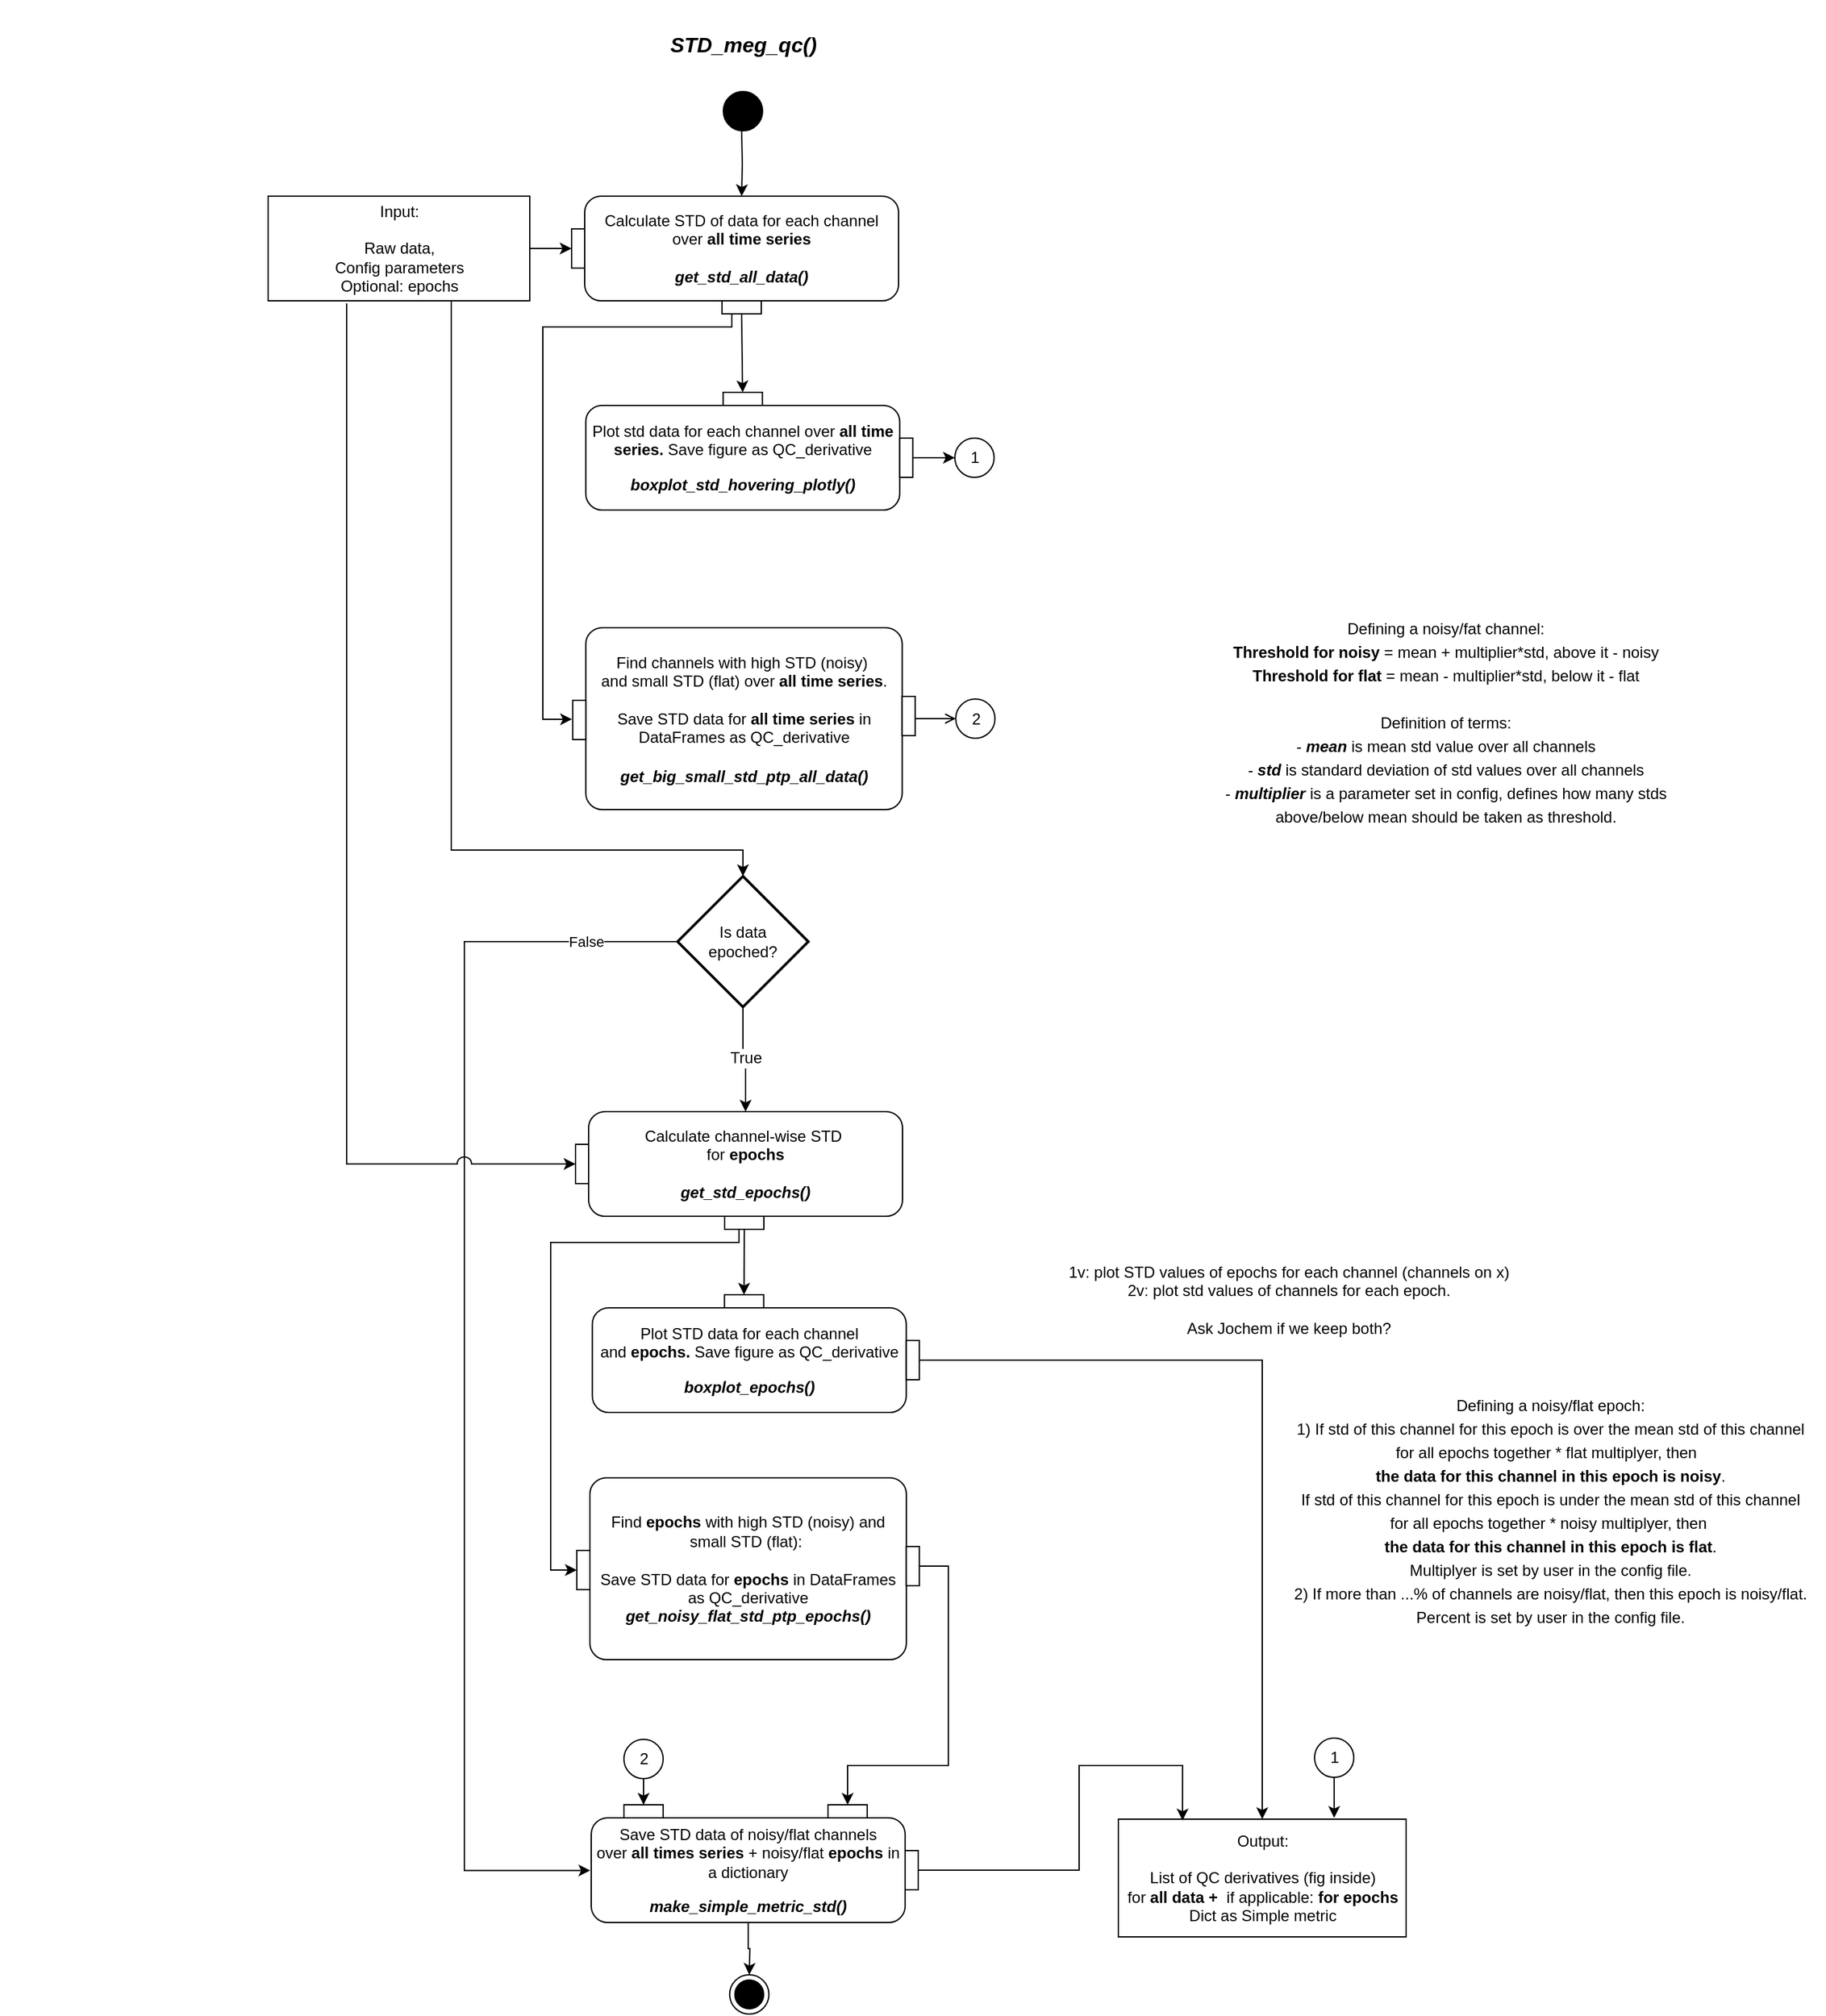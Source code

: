 <mxfile version="21.6.8" type="device">
  <diagram name="Page-1" id="929967ad-93f9-6ef4-fab6-5d389245f69c">
    <mxGraphModel dx="1363" dy="1363" grid="1" gridSize="10" guides="1" tooltips="1" connect="1" arrows="1" fold="1" page="0" pageScale="1.5" pageWidth="1169" pageHeight="826" background="none" math="0" shadow="0">
      <root>
        <mxCell id="0" style=";html=1;" />
        <mxCell id="1" style=";html=1;" parent="0" />
        <mxCell id="1672d66443f91eb5-23" value="&lt;font style=&quot;border-color: var(--border-color); font-size: 16px;&quot;&gt;&lt;i style=&quot;&quot;&gt;STD_meg_qc()&lt;/i&gt;&lt;br&gt;&lt;/font&gt;" style="text;strokeColor=none;fillColor=none;html=1;fontSize=28;fontStyle=1;verticalAlign=middle;align=center;fontFamily=Helvetica;" parent="1" vertex="1">
          <mxGeometry x="198" y="-270" width="1010" height="60" as="geometry" />
        </mxCell>
        <mxCell id="_AQNHTN7oGHshsWPynQ7-32" value="&lt;p style=&quot;line-height: 18px;&quot;&gt;&lt;br&gt;&lt;/p&gt;" style="text;html=1;align=center;verticalAlign=middle;resizable=0;points=[];autosize=1;strokeColor=none;fillColor=none;fontSize=18;fontFamily=Helvetica;" parent="1" vertex="1">
          <mxGeometry x="135" y="470" width="20" height="70" as="geometry" />
        </mxCell>
        <mxCell id="aMBQikMxI9hOsdB5_Ojq-27" value="False" style="edgeStyle=orthogonalEdgeStyle;rounded=0;orthogonalLoop=1;jettySize=auto;html=1;strokeColor=default;jumpStyle=arc;entryX=-0.003;entryY=0.503;entryDx=0;entryDy=0;entryPerimeter=0;exitX=0;exitY=0.5;exitDx=0;exitDy=0;exitPerimeter=0;" parent="1" source="7kQUwR05Db2AxijS4nxS-29" target="ryDxuC_csgY444cvxS1o-5" edge="1">
          <mxGeometry x="-0.857" relative="1" as="geometry">
            <mxPoint x="590" y="1260" as="targetPoint" />
            <Array as="points">
              <mxPoint x="490" y="450" />
              <mxPoint x="490" y="1160" />
            </Array>
            <mxPoint x="-1" as="offset" />
          </mxGeometry>
        </mxCell>
        <mxCell id="46vzF8AWeMYmQVMypL44-9" value="" style="edgeStyle=orthogonalEdgeStyle;rounded=0;orthogonalLoop=1;jettySize=auto;html=1;fontSize=12;" parent="1" source="7kQUwR05Db2AxijS4nxS-29" target="aMBQikMxI9hOsdB5_Ojq-44" edge="1">
          <mxGeometry relative="1" as="geometry" />
        </mxCell>
        <mxCell id="46vzF8AWeMYmQVMypL44-10" value="True" style="edgeLabel;html=1;align=center;verticalAlign=middle;resizable=0;points=[];fontSize=12;" parent="46vzF8AWeMYmQVMypL44-9" vertex="1" connectable="0">
          <mxGeometry x="0.008" y="1" relative="1" as="geometry">
            <mxPoint as="offset" />
          </mxGeometry>
        </mxCell>
        <mxCell id="7kQUwR05Db2AxijS4nxS-29" value="Is data&lt;br&gt;epoched?" style="strokeWidth=2;html=1;shape=mxgraph.flowchart.decision;whiteSpace=wrap;fontFamily=Helvetica;" parent="1" vertex="1">
          <mxGeometry x="653" y="400" width="100" height="100" as="geometry" />
        </mxCell>
        <mxCell id="aMBQikMxI9hOsdB5_Ojq-9" value="" style="edgeStyle=orthogonalEdgeStyle;rounded=0;orthogonalLoop=1;jettySize=auto;html=1;" parent="1" target="aMBQikMxI9hOsdB5_Ojq-4" edge="1">
          <mxGeometry relative="1" as="geometry">
            <mxPoint x="702" y="-170" as="sourcePoint" />
          </mxGeometry>
        </mxCell>
        <mxCell id="aMBQikMxI9hOsdB5_Ojq-7" value="" style="edgeStyle=orthogonalEdgeStyle;rounded=0;orthogonalLoop=1;jettySize=auto;html=1;" parent="1" source="aMBQikMxI9hOsdB5_Ojq-2" target="aMBQikMxI9hOsdB5_Ojq-6" edge="1">
          <mxGeometry relative="1" as="geometry" />
        </mxCell>
        <mxCell id="aMBQikMxI9hOsdB5_Ojq-47" style="edgeStyle=orthogonalEdgeStyle;rounded=0;orthogonalLoop=1;jettySize=auto;html=1;entryX=0;entryY=0.5;entryDx=0;entryDy=0;jumpStyle=arc;jumpSize=11;exitX=0.3;exitY=1.025;exitDx=0;exitDy=0;exitPerimeter=0;" parent="1" source="aMBQikMxI9hOsdB5_Ojq-2" target="aMBQikMxI9hOsdB5_Ojq-45" edge="1">
          <mxGeometry relative="1" as="geometry">
            <mxPoint x="480" y="580" as="targetPoint" />
            <Array as="points">
              <mxPoint x="400" y="620" />
            </Array>
          </mxGeometry>
        </mxCell>
        <mxCell id="1AtDzPKfntDqfuypfexZ-1" style="edgeStyle=orthogonalEdgeStyle;rounded=0;orthogonalLoop=1;jettySize=auto;html=1;exitX=0.75;exitY=1;exitDx=0;exitDy=0;entryX=0.5;entryY=0;entryDx=0;entryDy=0;entryPerimeter=0;" parent="1" source="aMBQikMxI9hOsdB5_Ojq-2" target="7kQUwR05Db2AxijS4nxS-29" edge="1">
          <mxGeometry relative="1" as="geometry">
            <mxPoint x="500" y="170" as="targetPoint" />
            <Array as="points">
              <mxPoint x="480" y="-40" />
              <mxPoint x="480" y="380" />
              <mxPoint x="703" y="380" />
            </Array>
          </mxGeometry>
        </mxCell>
        <mxCell id="aMBQikMxI9hOsdB5_Ojq-2" value="Input:&lt;br&gt;&lt;br&gt;Raw data,&lt;br&gt;Config parameters&lt;br&gt;Optional: epochs" style="html=1;" parent="1" vertex="1">
          <mxGeometry x="340" y="-120" width="200" height="80" as="geometry" />
        </mxCell>
        <mxCell id="aMBQikMxI9hOsdB5_Ojq-3" value="" style="group" parent="1" vertex="1" connectable="0">
          <mxGeometry x="572" y="-120" width="250" height="90" as="geometry" />
        </mxCell>
        <mxCell id="aMBQikMxI9hOsdB5_Ojq-4" value="&lt;div style=&quot;border-color: var(--border-color);&quot;&gt;&lt;div style=&quot;border-color: var(--border-color);&quot;&gt;Calculate STD&amp;nbsp;of data for each channel over&amp;nbsp;&lt;b style=&quot;border-color: var(--border-color);&quot;&gt;all time series&lt;/b&gt;&lt;br style=&quot;border-color: var(--border-color);&quot;&gt;&lt;/div&gt;&lt;div style=&quot;border-color: var(--border-color);&quot;&gt;&lt;b style=&quot;border-color: var(--border-color);&quot;&gt;&lt;br style=&quot;border-color: var(--border-color);&quot;&gt;&lt;/b&gt;&lt;/div&gt;&lt;div style=&quot;border-color: var(--border-color);&quot;&gt;&lt;b style=&quot;border-color: var(--border-color);&quot;&gt;&lt;i style=&quot;border-color: var(--border-color);&quot;&gt;get_std_all_data()&lt;/i&gt;&lt;/b&gt;&lt;/div&gt;&lt;/div&gt;" style="html=1;align=center;verticalAlign=middle;rounded=1;absoluteArcSize=1;arcSize=25;dashed=0;fontFamily=Helvetica;fontSize=12;whiteSpace=wrap;container=0;noLabel=0;imageAlign=center;" parent="aMBQikMxI9hOsdB5_Ojq-3" vertex="1">
          <mxGeometry x="10" width="240" height="80" as="geometry" />
        </mxCell>
        <mxCell id="aMBQikMxI9hOsdB5_Ojq-5" value="pinOut 2" style="fontStyle=0;labelPosition=center;verticalLabelPosition=bottom;align=center;verticalAlign=top;spacingLeft=2;fontFamily=Helvetica;fontSize=12;resizable=0;container=0;noLabel=1;" parent="aMBQikMxI9hOsdB5_Ojq-3" vertex="1">
          <mxGeometry x="115" y="80" width="30" height="10" as="geometry" />
        </mxCell>
        <mxCell id="aMBQikMxI9hOsdB5_Ojq-6" value="pinIn 2" style="fontStyle=0;labelPosition=left;verticalLabelPosition=middle;align=right;verticalAlign=middle;spacingLeft=2;fontFamily=Helvetica;fontSize=12;flipH=0;resizable=0;container=0;noLabel=1;" parent="aMBQikMxI9hOsdB5_Ojq-3" vertex="1">
          <mxGeometry y="25" width="10" height="30" as="geometry" />
        </mxCell>
        <mxCell id="aMBQikMxI9hOsdB5_Ojq-21" value="" style="group;flipH=1;" parent="1" vertex="1" connectable="0">
          <mxGeometry x="582.84" y="30" width="250" height="90" as="geometry" />
        </mxCell>
        <mxCell id="aMBQikMxI9hOsdB5_Ojq-22" value="&lt;p style=&quot;border-color: var(--border-color);&quot;&gt;Plot std data for each channel over&amp;nbsp;&lt;b style=&quot;border-color: var(--border-color);&quot;&gt;all time series.&amp;nbsp;&lt;/b&gt;Save figure as QC_derivative&lt;/p&gt;&lt;p style=&quot;border-color: var(--border-color);&quot;&gt;&lt;i style=&quot;border-color: var(--border-color);&quot;&gt;&lt;b style=&quot;border-color: var(--border-color);&quot;&gt;boxplot_std_hovering_plotly()&lt;/b&gt;&lt;/i&gt;&lt;br&gt;&lt;/p&gt;" style="html=1;align=center;verticalAlign=middle;rounded=1;absoluteArcSize=1;arcSize=25;dashed=0;fontFamily=Helvetica;fontSize=12;whiteSpace=wrap;container=0;noLabel=0;imageAlign=center;" parent="aMBQikMxI9hOsdB5_Ojq-21" vertex="1">
          <mxGeometry y="10" width="240" height="80" as="geometry" />
        </mxCell>
        <mxCell id="aMBQikMxI9hOsdB5_Ojq-23" value="pinIn 2" style="fontStyle=0;labelPosition=left;verticalLabelPosition=middle;align=right;verticalAlign=middle;spacingLeft=2;fontFamily=Helvetica;fontSize=12;flipH=0;resizable=0;container=0;noLabel=1;" parent="aMBQikMxI9hOsdB5_Ojq-21" vertex="1">
          <mxGeometry x="240" y="35" width="10" height="30" as="geometry" />
        </mxCell>
        <mxCell id="aMBQikMxI9hOsdB5_Ojq-24" value="pinIn 1" style="fontStyle=0;labelPosition=center;verticalLabelPosition=top;align=center;verticalAlign=bottom;spacingLeft=2;fontFamily=Helvetica;fontSize=12;resizable=0;container=0;noLabel=1;" parent="aMBQikMxI9hOsdB5_Ojq-21" vertex="1">
          <mxGeometry x="105" width="30" height="10" as="geometry" />
        </mxCell>
        <mxCell id="aMBQikMxI9hOsdB5_Ojq-43" value="" style="group;flipV=1;whiteSpace=wrap;" parent="1" vertex="1" connectable="0">
          <mxGeometry x="575" y="580" width="278.84" height="109" as="geometry" />
        </mxCell>
        <mxCell id="aMBQikMxI9hOsdB5_Ojq-44" value="&lt;span style=&quot;border-color: var(--border-color); background-color: initial;&quot;&gt;Calculate&lt;/span&gt;&lt;b style=&quot;border-color: var(--border-color); background-color: initial;&quot;&gt;&amp;nbsp;&lt;/b&gt;&lt;span style=&quot;border-color: var(--border-color); background-color: initial;&quot;&gt;channel-wise&lt;/span&gt;&lt;b style=&quot;border-color: var(--border-color); background-color: initial;&quot;&gt;&amp;nbsp;&lt;/b&gt;&lt;span style=&quot;border-color: var(--border-color); background-color: initial;&quot;&gt;STD&amp;nbsp;&lt;/span&gt;&lt;span style=&quot;border-color: var(--border-color); background-color: initial;&quot;&gt;&lt;span style=&quot;font-weight: 400; border-color: var(--border-color); background-color: initial;&quot;&gt;&lt;br&gt;&lt;/span&gt;&lt;span style=&quot;border-color: var(--border-color); background-color: initial;&quot;&gt;for&lt;/span&gt;&lt;b style=&quot;font-weight: bold; border-color: var(--border-color); background-color: initial;&quot;&gt;&amp;nbsp;epochs&lt;br&gt;&lt;br style=&quot;border-color: var(--border-color);&quot;&gt;&lt;i style=&quot;border-color: var(--border-color);&quot;&gt;get_std_epochs()&lt;/i&gt;&lt;/b&gt;&lt;br&gt;&lt;/span&gt;" style="html=1;align=center;verticalAlign=middle;rounded=1;absoluteArcSize=1;arcSize=25;dashed=0;fontFamily=Helvetica;fontSize=12;whiteSpace=wrap;container=0;noLabel=0;imageAlign=center;" parent="aMBQikMxI9hOsdB5_Ojq-43" vertex="1">
          <mxGeometry x="10" width="240" height="80" as="geometry" />
        </mxCell>
        <mxCell id="aMBQikMxI9hOsdB5_Ojq-45" value="pinIn 2" style="fontStyle=0;labelPosition=left;verticalLabelPosition=middle;align=right;verticalAlign=middle;spacingLeft=2;fontFamily=Helvetica;fontSize=12;flipH=0;resizable=0;container=0;noLabel=1;" parent="aMBQikMxI9hOsdB5_Ojq-43" vertex="1">
          <mxGeometry y="25" width="10" height="30" as="geometry" />
        </mxCell>
        <mxCell id="ryDxuC_csgY444cvxS1o-98" style="edgeStyle=orthogonalEdgeStyle;rounded=0;jumpStyle=arc;jumpSize=11;orthogonalLoop=1;jettySize=auto;html=1;entryX=0;entryY=0.5;entryDx=0;entryDy=0;strokeColor=default;endSize=6;exitX=0.25;exitY=1;exitDx=0;exitDy=0;" parent="aMBQikMxI9hOsdB5_Ojq-43" source="ryDxuC_csgY444cvxS1o-49" target="ryDxuC_csgY444cvxS1o-94" edge="1">
          <mxGeometry relative="1" as="geometry">
            <Array as="points">
              <mxPoint x="125" y="90" />
              <mxPoint x="125" y="100" />
              <mxPoint x="-19" y="100" />
              <mxPoint x="-19" y="351" />
            </Array>
          </mxGeometry>
        </mxCell>
        <mxCell id="ryDxuC_csgY444cvxS1o-49" value="pinIn 1" style="fontStyle=0;labelPosition=center;verticalLabelPosition=top;align=center;verticalAlign=bottom;spacingLeft=2;fontFamily=Helvetica;fontSize=12;resizable=0;container=0;noLabel=1;" parent="aMBQikMxI9hOsdB5_Ojq-43" vertex="1">
          <mxGeometry x="114" y="80" width="30" height="10" as="geometry" />
        </mxCell>
        <mxCell id="ryDxuC_csgY444cvxS1o-91" value="" style="group" parent="aMBQikMxI9hOsdB5_Ojq-43" vertex="1" connectable="0">
          <mxGeometry x="11" y="270" width="251.84" height="159" as="geometry" />
        </mxCell>
        <mxCell id="ryDxuC_csgY444cvxS1o-92" value="&lt;div style=&quot;border-color: var(--border-color);&quot;&gt;&lt;div style=&quot;border-color: var(--border-color);&quot;&gt;&lt;div style=&quot;border-color: var(--border-color);&quot;&gt;&lt;font style=&quot;border-color: var(--border-color);&quot;&gt;Find&amp;nbsp;&lt;b style=&quot;border-color: var(--border-color);&quot;&gt;epochs&lt;/b&gt;&amp;nbsp;with high STD (noisy)&amp;nbsp;and small STD (flat):&amp;nbsp;&lt;br style=&quot;border-color: var(--border-color);&quot;&gt;&lt;br&gt;&lt;/font&gt;&lt;/div&gt;&lt;div style=&quot;border-color: var(--border-color);&quot;&gt;&lt;font style=&quot;border-color: var(--border-color);&quot;&gt;Save STD data for&amp;nbsp;&lt;b style=&quot;border-color: var(--border-color);&quot;&gt;epochs&lt;/b&gt;&amp;nbsp;in DataFrames as QC_derivative&lt;/font&gt;&lt;/div&gt;&lt;div style=&quot;border-color: var(--border-color);&quot;&gt;&lt;font style=&quot;border-color: var(--border-color);&quot;&gt;&lt;b style=&quot;border-color: var(--border-color);&quot;&gt;&lt;i style=&quot;border-color: var(--border-color);&quot;&gt;get_noisy_flat_std_ptp_epochs()&lt;/i&gt;&lt;/b&gt;&lt;/font&gt;&lt;/div&gt;&lt;/div&gt;&lt;/div&gt;" style="html=1;align=center;verticalAlign=middle;rounded=1;absoluteArcSize=1;arcSize=25;dashed=0;fontFamily=Helvetica;fontSize=12;whiteSpace=wrap;container=0;noLabel=0;imageAlign=center;" parent="ryDxuC_csgY444cvxS1o-91" vertex="1">
          <mxGeometry y="10" width="241.92" height="139" as="geometry" />
        </mxCell>
        <mxCell id="ryDxuC_csgY444cvxS1o-93" value="pinOut 1" style="fontStyle=0;labelPosition=right;verticalLabelPosition=middle;align=left;verticalAlign=middle;spacingLeft=2;fontFamily=Helvetica;fontSize=12;resizable=0;container=0;noLabel=1;" parent="ryDxuC_csgY444cvxS1o-91" vertex="1">
          <mxGeometry x="241.84" y="62.5" width="10" height="30" as="geometry" />
        </mxCell>
        <mxCell id="ryDxuC_csgY444cvxS1o-94" value="pinOut 1" style="fontStyle=0;labelPosition=right;verticalLabelPosition=middle;align=left;verticalAlign=middle;spacingLeft=2;fontFamily=Helvetica;fontSize=12;resizable=0;container=0;noLabel=1;" parent="ryDxuC_csgY444cvxS1o-91" vertex="1">
          <mxGeometry x="-10.0" y="65.5" width="10" height="30" as="geometry" />
        </mxCell>
        <mxCell id="aMBQikMxI9hOsdB5_Ojq-82" value="Output:&lt;br&gt;&lt;br&gt;List of QC derivatives (fig inside) &lt;br&gt;for &lt;b&gt;all data +&amp;nbsp; &lt;/b&gt;if applicable:&lt;b&gt; for epochs&lt;/b&gt;&lt;br&gt;Dict as Simple metric" style="html=1;dashed=0;fontFamily=Helvetica;fontSize=12;fontColor=rgb(0, 0, 0);align=center;strokeColor=rgb(0, 0, 0);fillColor=rgb(255, 255, 255);" parent="1" vertex="1">
          <mxGeometry x="990" y="1121" width="220" height="90" as="geometry" />
        </mxCell>
        <mxCell id="ryDxuC_csgY444cvxS1o-4" value="" style="group" parent="1" vertex="1" connectable="0">
          <mxGeometry x="577" y="1110.0" width="260" height="100" as="geometry" />
        </mxCell>
        <mxCell id="ryDxuC_csgY444cvxS1o-5" value="&lt;p style=&quot;border-color: var(--border-color);&quot;&gt;&lt;font style=&quot;border-color: var(--border-color);&quot;&gt;Save STD data of noisy/flat channels over&amp;nbsp;&lt;b style=&quot;border-color: var(--border-color);&quot;&gt;all times series&lt;/b&gt;&amp;nbsp;+&amp;nbsp;&lt;/font&gt;noisy/flat&amp;nbsp;&lt;b style=&quot;border-color: var(--border-color);&quot;&gt;epochs&lt;/b&gt;&amp;nbsp;in a dictionary&lt;br style=&quot;border-color: var(--border-color);&quot;&gt;&lt;/p&gt;&lt;p style=&quot;border-color: var(--border-color);&quot;&gt;&lt;b style=&quot;border-color: var(--border-color);&quot;&gt;&lt;i style=&quot;border-color: var(--border-color);&quot;&gt;make_simple_metric_std()&lt;/i&gt;&lt;/b&gt;&lt;/p&gt;" style="html=1;align=center;verticalAlign=middle;rounded=1;absoluteArcSize=1;arcSize=25;dashed=0;fontFamily=Helvetica;fontSize=12;whiteSpace=wrap;container=0;noLabel=0;imageAlign=center;" parent="ryDxuC_csgY444cvxS1o-4" vertex="1">
          <mxGeometry x="10" y="10" width="240" height="80" as="geometry" />
        </mxCell>
        <mxCell id="ryDxuC_csgY444cvxS1o-7" value="pinOut 1" style="fontStyle=0;labelPosition=right;verticalLabelPosition=middle;align=left;verticalAlign=middle;spacingLeft=2;fontFamily=Helvetica;fontSize=12;resizable=0;container=0;noLabel=1;" parent="ryDxuC_csgY444cvxS1o-4" vertex="1">
          <mxGeometry x="250" y="35" width="10" height="30" as="geometry" />
        </mxCell>
        <mxCell id="ryDxuC_csgY444cvxS1o-9" value="pinIn 1" style="fontStyle=0;labelPosition=center;verticalLabelPosition=top;align=center;verticalAlign=bottom;spacingLeft=2;fontFamily=Helvetica;fontSize=12;resizable=0;container=0;noLabel=1;" parent="ryDxuC_csgY444cvxS1o-4" vertex="1">
          <mxGeometry x="35" width="30" height="10" as="geometry" />
        </mxCell>
        <mxCell id="ryDxuC_csgY444cvxS1o-11" value="pinIn 1" style="fontStyle=0;labelPosition=center;verticalLabelPosition=top;align=center;verticalAlign=bottom;spacingLeft=2;fontFamily=Helvetica;fontSize=12;resizable=0;container=0;noLabel=1;" parent="ryDxuC_csgY444cvxS1o-4" vertex="1">
          <mxGeometry x="191" width="30" height="10" as="geometry" />
        </mxCell>
        <mxCell id="ryDxuC_csgY444cvxS1o-17" value="" style="edgeStyle=orthogonalEdgeStyle;rounded=0;orthogonalLoop=1;jettySize=auto;html=1;" parent="1" source="ryDxuC_csgY444cvxS1o-5" edge="1">
          <mxGeometry relative="1" as="geometry">
            <mxPoint x="707.84" y="1240" as="targetPoint" />
          </mxGeometry>
        </mxCell>
        <mxCell id="ryDxuC_csgY444cvxS1o-45" value="" style="group" parent="1" vertex="1" connectable="0">
          <mxGeometry x="582.84" y="200" width="251.84" height="159" as="geometry" />
        </mxCell>
        <mxCell id="aMBQikMxI9hOsdB5_Ojq-66" value="&lt;div style=&quot;border-color: var(--border-color);&quot;&gt;&lt;div style=&quot;border-color: var(--border-color);&quot;&gt;&lt;font style=&quot;border-color: var(--border-color);&quot;&gt;Find channels with high STD (noisy)&amp;nbsp;&lt;/font&gt;&lt;/div&gt;&lt;div style=&quot;border-color: var(--border-color);&quot;&gt;&lt;font style=&quot;border-color: var(--border-color);&quot;&gt;and small STD (flat) over &lt;b&gt;all time series&lt;/b&gt;.&lt;/font&gt;&lt;/div&gt;&lt;div style=&quot;border-color: var(--border-color);&quot;&gt;&lt;font style=&quot;border-color: var(--border-color);&quot;&gt;&lt;br style=&quot;border-color: var(--border-color);&quot;&gt;&lt;/font&gt;&lt;/div&gt;&lt;div style=&quot;border-color: var(--border-color);&quot;&gt;&lt;font style=&quot;border-color: var(--border-color);&quot;&gt;Save STD data for&amp;nbsp;&lt;b style=&quot;border-color: var(--border-color);&quot;&gt;all time series&lt;/b&gt;&amp;nbsp;in DataFrames as QC_derivative&lt;/font&gt;&lt;/div&gt;&lt;b style=&quot;border-color: var(--border-color);&quot;&gt;&lt;i style=&quot;border-color: var(--border-color);&quot;&gt;&lt;font style=&quot;border-color: var(--border-color);&quot; face=&quot;Courier New&quot;&gt;&lt;br style=&quot;border-color: var(--border-color);&quot;&gt;&lt;/font&gt;get_big_small_std_ptp_all_data()&lt;/i&gt;&lt;/b&gt;&lt;br&gt;&lt;/div&gt;" style="html=1;align=center;verticalAlign=middle;rounded=1;absoluteArcSize=1;arcSize=25;dashed=0;fontFamily=Helvetica;fontSize=12;whiteSpace=wrap;container=0;noLabel=0;imageAlign=center;" parent="ryDxuC_csgY444cvxS1o-45" vertex="1">
          <mxGeometry y="10" width="241.92" height="139" as="geometry" />
        </mxCell>
        <mxCell id="aMBQikMxI9hOsdB5_Ojq-68" value="pinOut 1" style="fontStyle=0;labelPosition=right;verticalLabelPosition=middle;align=left;verticalAlign=middle;spacingLeft=2;fontFamily=Helvetica;fontSize=12;resizable=0;container=0;noLabel=1;" parent="ryDxuC_csgY444cvxS1o-45" vertex="1">
          <mxGeometry x="241.84" y="62.5" width="10" height="30" as="geometry" />
        </mxCell>
        <mxCell id="ryDxuC_csgY444cvxS1o-67" value="pinOut 1" style="fontStyle=0;labelPosition=right;verticalLabelPosition=middle;align=left;verticalAlign=middle;spacingLeft=2;fontFamily=Helvetica;fontSize=12;resizable=0;container=0;noLabel=1;" parent="ryDxuC_csgY444cvxS1o-45" vertex="1">
          <mxGeometry x="-10.0" y="65.5" width="10" height="30" as="geometry" />
        </mxCell>
        <mxCell id="ryDxuC_csgY444cvxS1o-52" value="" style="group" parent="1" vertex="1" connectable="0">
          <mxGeometry x="577.84" y="720" width="260" height="90" as="geometry" />
        </mxCell>
        <mxCell id="ryDxuC_csgY444cvxS1o-53" value="&lt;p style=&quot;border-color: var(--border-color);&quot;&gt;Plot STD data for each channel and&lt;b style=&quot;border-color: var(--border-color);&quot;&gt;&amp;nbsp;epochs.&amp;nbsp;&lt;/b&gt;Save figure as QC_derivative&lt;/p&gt;&lt;p style=&quot;border-color: var(--border-color);&quot;&gt;&lt;b style=&quot;border-color: var(--border-color);&quot;&gt;&lt;i style=&quot;border-color: var(--border-color);&quot;&gt;boxplot_epochs()&lt;/i&gt;&lt;/b&gt;&lt;/p&gt;" style="html=1;align=center;verticalAlign=middle;rounded=1;absoluteArcSize=1;arcSize=25;dashed=0;fontFamily=Helvetica;fontSize=12;whiteSpace=wrap;container=0;noLabel=0;imageAlign=center;" parent="ryDxuC_csgY444cvxS1o-52" vertex="1">
          <mxGeometry x="10" y="10" width="240" height="80" as="geometry" />
        </mxCell>
        <mxCell id="ryDxuC_csgY444cvxS1o-54" value="pinOut 1" style="fontStyle=0;labelPosition=right;verticalLabelPosition=middle;align=left;verticalAlign=middle;spacingLeft=2;fontFamily=Helvetica;fontSize=12;resizable=0;container=0;noLabel=1;" parent="ryDxuC_csgY444cvxS1o-52" vertex="1">
          <mxGeometry x="250" y="35" width="10" height="30" as="geometry" />
        </mxCell>
        <mxCell id="ryDxuC_csgY444cvxS1o-88" value="pinIn 1" style="fontStyle=0;labelPosition=center;verticalLabelPosition=top;align=center;verticalAlign=bottom;spacingLeft=2;fontFamily=Helvetica;fontSize=12;resizable=0;container=0;noLabel=1;" parent="ryDxuC_csgY444cvxS1o-52" vertex="1">
          <mxGeometry x="111" width="30" height="10" as="geometry" />
        </mxCell>
        <mxCell id="ryDxuC_csgY444cvxS1o-62" value="" style="edgeStyle=orthogonalEdgeStyle;rounded=0;jumpStyle=arc;jumpSize=11;orthogonalLoop=1;jettySize=auto;html=1;strokeColor=default;endSize=6;" parent="1" source="aMBQikMxI9hOsdB5_Ojq-5" target="aMBQikMxI9hOsdB5_Ojq-24" edge="1">
          <mxGeometry relative="1" as="geometry" />
        </mxCell>
        <mxCell id="ryDxuC_csgY444cvxS1o-63" style="edgeStyle=orthogonalEdgeStyle;rounded=0;jumpStyle=arc;jumpSize=11;orthogonalLoop=1;jettySize=auto;html=1;strokeColor=default;endSize=6;exitX=0.25;exitY=1;exitDx=0;exitDy=0;entryX=-0.053;entryY=0.483;entryDx=0;entryDy=0;entryPerimeter=0;" parent="1" source="aMBQikMxI9hOsdB5_Ojq-5" target="ryDxuC_csgY444cvxS1o-67" edge="1">
          <mxGeometry relative="1" as="geometry">
            <mxPoint x="570" y="270" as="targetPoint" />
            <Array as="points">
              <mxPoint x="695" y="-20" />
              <mxPoint x="550" y="-20" />
              <mxPoint x="550" y="280" />
            </Array>
          </mxGeometry>
        </mxCell>
        <mxCell id="ryDxuC_csgY444cvxS1o-70" value="2" style="ellipse;html=1;" parent="1" vertex="1">
          <mxGeometry x="865.68" y="264.5" width="30" height="30" as="geometry" />
        </mxCell>
        <mxCell id="ryDxuC_csgY444cvxS1o-71" value="" style="endArrow=open;html=1;rounded=0;align=center;verticalAlign=top;endFill=0;labelBackgroundColor=none;endSize=6;strokeColor=default;jumpStyle=arc;jumpSize=11;" parent="1" target="ryDxuC_csgY444cvxS1o-70" edge="1">
          <mxGeometry relative="1" as="geometry">
            <mxPoint x="834.68" y="279.5" as="sourcePoint" />
          </mxGeometry>
        </mxCell>
        <mxCell id="ryDxuC_csgY444cvxS1o-72" value="1" style="ellipse;html=1;" parent="1" vertex="1">
          <mxGeometry x="865" y="65" width="30" height="30" as="geometry" />
        </mxCell>
        <mxCell id="ryDxuC_csgY444cvxS1o-73" value="" style="edgeStyle=orthogonalEdgeStyle;rounded=0;jumpStyle=arc;jumpSize=11;orthogonalLoop=1;jettySize=auto;html=1;strokeColor=default;endSize=6;" parent="1" source="aMBQikMxI9hOsdB5_Ojq-23" target="ryDxuC_csgY444cvxS1o-72" edge="1">
          <mxGeometry relative="1" as="geometry" />
        </mxCell>
        <mxCell id="ryDxuC_csgY444cvxS1o-103" style="edgeStyle=orthogonalEdgeStyle;rounded=0;jumpStyle=arc;jumpSize=11;orthogonalLoop=1;jettySize=auto;html=1;entryX=0.5;entryY=0;entryDx=0;entryDy=0;strokeColor=default;endSize=6;" parent="1" source="ryDxuC_csgY444cvxS1o-77" target="ryDxuC_csgY444cvxS1o-9" edge="1">
          <mxGeometry relative="1" as="geometry" />
        </mxCell>
        <mxCell id="ryDxuC_csgY444cvxS1o-77" value="2" style="ellipse;html=1;" parent="1" vertex="1">
          <mxGeometry x="612" y="1060" width="30" height="30" as="geometry" />
        </mxCell>
        <mxCell id="ryDxuC_csgY444cvxS1o-97" value="" style="edgeStyle=orthogonalEdgeStyle;rounded=0;jumpStyle=arc;jumpSize=11;orthogonalLoop=1;jettySize=auto;html=1;strokeColor=default;endSize=6;" parent="1" source="ryDxuC_csgY444cvxS1o-49" target="ryDxuC_csgY444cvxS1o-88" edge="1">
          <mxGeometry relative="1" as="geometry" />
        </mxCell>
        <mxCell id="ryDxuC_csgY444cvxS1o-114" style="edgeStyle=orthogonalEdgeStyle;rounded=0;jumpStyle=arc;jumpSize=11;orthogonalLoop=1;jettySize=auto;html=1;strokeColor=default;endSize=6;" parent="1" source="ryDxuC_csgY444cvxS1o-108" edge="1">
          <mxGeometry relative="1" as="geometry">
            <mxPoint x="1155" y="1120" as="targetPoint" />
          </mxGeometry>
        </mxCell>
        <mxCell id="ryDxuC_csgY444cvxS1o-108" value="1" style="ellipse;html=1;" parent="1" vertex="1">
          <mxGeometry x="1140" y="1059" width="30" height="30" as="geometry" />
        </mxCell>
        <mxCell id="1AtDzPKfntDqfuypfexZ-2" style="edgeStyle=orthogonalEdgeStyle;rounded=0;orthogonalLoop=1;jettySize=auto;html=1;entryX=0.5;entryY=0;entryDx=0;entryDy=0;" parent="1" source="ryDxuC_csgY444cvxS1o-93" target="ryDxuC_csgY444cvxS1o-11" edge="1">
          <mxGeometry relative="1" as="geometry">
            <Array as="points">
              <mxPoint x="860" y="928" />
              <mxPoint x="860" y="1080" />
              <mxPoint x="783" y="1080" />
            </Array>
          </mxGeometry>
        </mxCell>
        <mxCell id="1AtDzPKfntDqfuypfexZ-3" style="edgeStyle=orthogonalEdgeStyle;rounded=0;orthogonalLoop=1;jettySize=auto;html=1;entryX=0.223;entryY=0.011;entryDx=0;entryDy=0;entryPerimeter=0;" parent="1" source="ryDxuC_csgY444cvxS1o-7" target="aMBQikMxI9hOsdB5_Ojq-82" edge="1">
          <mxGeometry relative="1" as="geometry">
            <Array as="points">
              <mxPoint x="960" y="1160" />
              <mxPoint x="960" y="1080" />
              <mxPoint x="1039" y="1080" />
            </Array>
          </mxGeometry>
        </mxCell>
        <mxCell id="1AtDzPKfntDqfuypfexZ-4" style="edgeStyle=orthogonalEdgeStyle;rounded=0;orthogonalLoop=1;jettySize=auto;html=1;" parent="1" source="ryDxuC_csgY444cvxS1o-54" target="aMBQikMxI9hOsdB5_Ojq-82" edge="1">
          <mxGeometry relative="1" as="geometry" />
        </mxCell>
        <mxCell id="a6xhGmGbr4ltdyGXMzYR-1" value="&lt;div style=&quot;background-color: rgb(255, 255, 255); font-size: 12px; line-height: 18px;&quot;&gt;&lt;div style=&quot;&quot;&gt;Defining a noisy/fat channel:&lt;/div&gt;&lt;div style=&quot;&quot;&gt;&lt;b&gt;Threshold for noisy&lt;/b&gt; = mean + multiplier*std, above it - noisy&lt;/div&gt;&lt;div style=&quot;border-color: var(--border-color);&quot;&gt;&lt;b style=&quot;border-color: var(--border-color);&quot;&gt;Threshold for flat&lt;/b&gt;&amp;nbsp;= mean - multiplier*std, below it - flat&lt;/div&gt;&lt;div style=&quot;&quot;&gt;&lt;br&gt;&lt;/div&gt;&lt;div style=&quot;&quot;&gt;Definition of terms:&lt;/div&gt;&lt;div style=&quot;&quot;&gt;&lt;span style=&quot;font-weight: normal;&quot;&gt;    - &lt;/span&gt;&lt;b&gt;&lt;i&gt;mean &lt;/i&gt;&lt;/b&gt;is mean std value over all channels&lt;/div&gt;&lt;div style=&quot;&quot;&gt;&lt;span style=&quot;font-weight: normal;&quot;&gt;    -&lt;/span&gt;&lt;b&gt;&lt;i&gt; std&lt;/i&gt;&lt;/b&gt; is standard deviation of std values over all channels&lt;/div&gt;&lt;div style=&quot;&quot;&gt;&lt;span style=&quot;font-weight: normal;&quot;&gt;    - &lt;/span&gt;&lt;b&gt;&lt;i&gt;multiplier&lt;/i&gt;&lt;/b&gt; is a parameter set in config, defines how many stds &lt;br&gt;above/below mean should be taken as threshold.&lt;/div&gt;&lt;div style=&quot;font-weight: normal;&quot;&gt;    &lt;/div&gt;&lt;div style=&quot;&quot;&gt;&lt;b&gt;&lt;br&gt;&lt;/b&gt;&lt;/div&gt;&lt;div style=&quot;&quot;&gt;&lt;br&gt;&lt;/div&gt;&lt;/div&gt;" style="text;html=1;align=center;verticalAlign=middle;resizable=0;points=[];autosize=1;strokeColor=none;fillColor=none;" parent="1" vertex="1">
          <mxGeometry x="1060" y="195" width="360" height="210" as="geometry" />
        </mxCell>
        <mxCell id="a6xhGmGbr4ltdyGXMzYR-2" value="1v: plot STD values of epochs for each channel (channels on x)&lt;br&gt;2v: plot std values of channels for each epoch. &lt;br&gt;&lt;br&gt;Ask Jochem if we keep both?" style="text;html=1;align=center;verticalAlign=middle;resizable=0;points=[];autosize=1;strokeColor=none;fillColor=none;" parent="1" vertex="1">
          <mxGeometry x="940" y="689" width="360" height="70" as="geometry" />
        </mxCell>
        <mxCell id="a6xhGmGbr4ltdyGXMzYR-3" value="&lt;div style=&quot;background-color: rgb(255, 255, 255); font-size: 12px; line-height: 18px;&quot;&gt;&lt;div style=&quot;font-weight: normal;&quot;&gt;&lt;span style=&quot;&quot;&gt;Defining a noisy/flat epoch:&lt;/span&gt;&lt;/div&gt;&lt;div style=&quot;&quot;&gt;&lt;span style=&quot;font-weight: normal;&quot;&gt;1)&amp;nbsp;&lt;/span&gt;If std of this channel for this epoch is over the mean std of this channel&lt;/div&gt;&lt;div style=&quot;font-weight: normal; line-height: 18px;&quot;&gt;&lt;div&gt;&lt;span style=&quot;&quot;&gt;for all epochs together * flat multiplyer, then&amp;nbsp;&lt;/span&gt;&amp;nbsp;&lt;/div&gt;&lt;div&gt;&lt;b style=&quot;border-color: var(--border-color);&quot;&gt;the data for this channel in this epoch is noisy&lt;/b&gt;.&lt;/div&gt;&lt;div&gt;If std of this channel for this epoch is under the mean std of this channel&lt;br style=&quot;border-color: var(--border-color);&quot;&gt;for all epochs together * noisy multiplyer, then&amp;nbsp;&lt;/div&gt;&lt;div&gt;&lt;b style=&quot;border-color: var(--border-color);&quot;&gt;the data for this channel in this epoch is flat&lt;/b&gt;.&lt;br&gt;&lt;/div&gt;&lt;div&gt;&lt;span style=&quot;&quot;&gt;    Multiplyer is set by user in the config file.&lt;/span&gt;&lt;/div&gt;&lt;/div&gt;&lt;div style=&quot;font-weight: normal;&quot;&gt;&lt;span style=&quot;&quot;&gt;2)&amp;nbsp;&lt;/span&gt;If more than ...% of channels are noisy/flat, then this epoch is noisy/flat.&lt;/div&gt;&lt;div style=&quot;font-weight: normal; line-height: 18px;&quot;&gt;&lt;div style=&quot;&quot;&gt;&lt;span style=&quot;&quot;&gt;    Percent is set by user in the config file.&lt;/span&gt;&lt;/div&gt;&lt;/div&gt;&lt;/div&gt;" style="text;html=1;align=center;verticalAlign=middle;resizable=0;points=[];autosize=1;strokeColor=none;fillColor=none;fontColor=#000000;" parent="1" vertex="1">
          <mxGeometry x="1110" y="790" width="420" height="190" as="geometry" />
        </mxCell>
        <mxCell id="Fm8zJy_Zixp_8o91QrfI-1" value="" style="ellipse;fillColor=strokeColor;" parent="1" vertex="1">
          <mxGeometry x="688" y="-200" width="30" height="30" as="geometry" />
        </mxCell>
        <mxCell id="Fm8zJy_Zixp_8o91QrfI-2" value="" style="ellipse;html=1;shape=endState;fillColor=strokeColor;" parent="1" vertex="1">
          <mxGeometry x="692.84" y="1240" width="30" height="30" as="geometry" />
        </mxCell>
      </root>
    </mxGraphModel>
  </diagram>
</mxfile>
